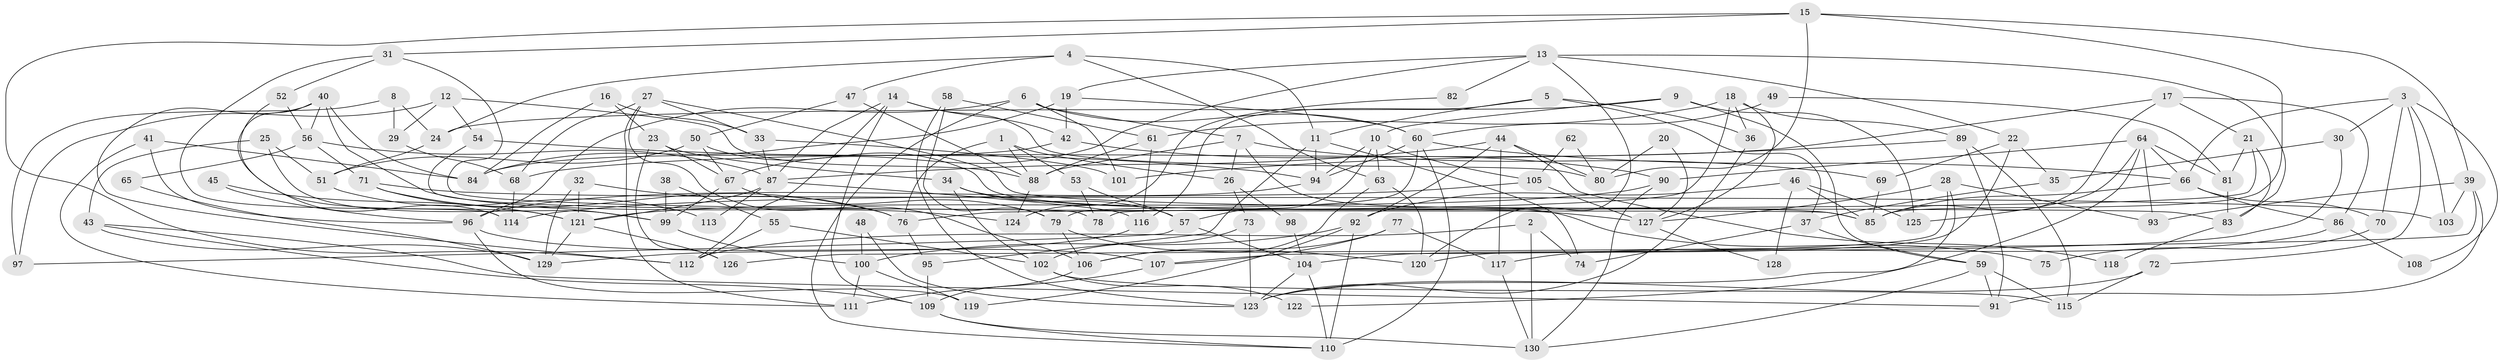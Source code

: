 // coarse degree distribution, {5: 0.2153846153846154, 4: 0.2, 2: 0.2, 6: 0.1076923076923077, 3: 0.1076923076923077, 8: 0.015384615384615385, 9: 0.03076923076923077, 7: 0.046153846153846156, 14: 0.015384615384615385, 12: 0.015384615384615385, 11: 0.015384615384615385, 15: 0.015384615384615385, 10: 0.015384615384615385}
// Generated by graph-tools (version 1.1) at 2025/53/03/04/25 21:53:02]
// undirected, 130 vertices, 260 edges
graph export_dot {
graph [start="1"]
  node [color=gray90,style=filled];
  1;
  2;
  3;
  4;
  5;
  6;
  7;
  8;
  9;
  10;
  11;
  12;
  13;
  14;
  15;
  16;
  17;
  18;
  19;
  20;
  21;
  22;
  23;
  24;
  25;
  26;
  27;
  28;
  29;
  30;
  31;
  32;
  33;
  34;
  35;
  36;
  37;
  38;
  39;
  40;
  41;
  42;
  43;
  44;
  45;
  46;
  47;
  48;
  49;
  50;
  51;
  52;
  53;
  54;
  55;
  56;
  57;
  58;
  59;
  60;
  61;
  62;
  63;
  64;
  65;
  66;
  67;
  68;
  69;
  70;
  71;
  72;
  73;
  74;
  75;
  76;
  77;
  78;
  79;
  80;
  81;
  82;
  83;
  84;
  85;
  86;
  87;
  88;
  89;
  90;
  91;
  92;
  93;
  94;
  95;
  96;
  97;
  98;
  99;
  100;
  101;
  102;
  103;
  104;
  105;
  106;
  107;
  108;
  109;
  110;
  111;
  112;
  113;
  114;
  115;
  116;
  117;
  118;
  119;
  120;
  121;
  122;
  123;
  124;
  125;
  126;
  127;
  128;
  129;
  130;
  1 -- 76;
  1 -- 26;
  1 -- 53;
  1 -- 88;
  2 -- 130;
  2 -- 112;
  2 -- 74;
  3 -- 66;
  3 -- 103;
  3 -- 30;
  3 -- 70;
  3 -- 72;
  3 -- 108;
  4 -- 11;
  4 -- 47;
  4 -- 24;
  4 -- 63;
  5 -- 37;
  5 -- 116;
  5 -- 11;
  5 -- 36;
  6 -- 60;
  6 -- 110;
  6 -- 7;
  6 -- 96;
  6 -- 101;
  7 -- 69;
  7 -- 26;
  7 -- 75;
  7 -- 88;
  8 -- 24;
  8 -- 97;
  8 -- 29;
  9 -- 59;
  9 -- 125;
  9 -- 10;
  9 -- 24;
  10 -- 94;
  10 -- 57;
  10 -- 63;
  10 -- 105;
  11 -- 74;
  11 -- 94;
  11 -- 95;
  12 -- 29;
  12 -- 88;
  12 -- 54;
  12 -- 97;
  13 -- 19;
  13 -- 120;
  13 -- 22;
  13 -- 67;
  13 -- 82;
  13 -- 83;
  14 -- 112;
  14 -- 87;
  14 -- 42;
  14 -- 80;
  14 -- 109;
  15 -- 85;
  15 -- 80;
  15 -- 31;
  15 -- 39;
  15 -- 112;
  16 -- 33;
  16 -- 23;
  16 -- 84;
  17 -- 86;
  17 -- 85;
  17 -- 21;
  17 -- 68;
  18 -- 127;
  18 -- 61;
  18 -- 36;
  18 -- 76;
  18 -- 89;
  19 -- 42;
  19 -- 60;
  19 -- 84;
  20 -- 80;
  20 -- 127;
  21 -- 83;
  21 -- 78;
  21 -- 81;
  22 -- 120;
  22 -- 35;
  22 -- 69;
  23 -- 34;
  23 -- 67;
  23 -- 126;
  24 -- 51;
  25 -- 43;
  25 -- 99;
  25 -- 51;
  26 -- 73;
  26 -- 98;
  27 -- 83;
  27 -- 106;
  27 -- 33;
  27 -- 68;
  27 -- 111;
  28 -- 123;
  28 -- 107;
  28 -- 93;
  28 -- 127;
  29 -- 68;
  30 -- 104;
  30 -- 35;
  31 -- 52;
  31 -- 85;
  31 -- 114;
  32 -- 76;
  32 -- 121;
  32 -- 129;
  33 -- 101;
  33 -- 87;
  34 -- 57;
  34 -- 127;
  34 -- 102;
  35 -- 37;
  36 -- 123;
  37 -- 59;
  37 -- 74;
  38 -- 99;
  38 -- 55;
  39 -- 91;
  39 -- 93;
  39 -- 103;
  39 -- 126;
  40 -- 114;
  40 -- 84;
  40 -- 56;
  40 -- 112;
  40 -- 124;
  41 -- 111;
  41 -- 84;
  41 -- 96;
  42 -- 84;
  42 -- 90;
  43 -- 109;
  43 -- 129;
  43 -- 91;
  44 -- 92;
  44 -- 117;
  44 -- 80;
  44 -- 87;
  44 -- 118;
  45 -- 96;
  45 -- 121;
  46 -- 85;
  46 -- 92;
  46 -- 125;
  46 -- 128;
  47 -- 88;
  47 -- 50;
  48 -- 100;
  48 -- 123;
  49 -- 60;
  49 -- 81;
  50 -- 51;
  50 -- 85;
  50 -- 67;
  51 -- 113;
  52 -- 121;
  52 -- 56;
  53 -- 78;
  53 -- 57;
  54 -- 94;
  54 -- 78;
  55 -- 112;
  55 -- 102;
  56 -- 87;
  56 -- 65;
  56 -- 71;
  57 -- 97;
  57 -- 104;
  58 -- 123;
  58 -- 61;
  58 -- 79;
  59 -- 130;
  59 -- 115;
  59 -- 91;
  60 -- 94;
  60 -- 79;
  60 -- 66;
  60 -- 110;
  61 -- 116;
  61 -- 88;
  62 -- 80;
  62 -- 105;
  63 -- 106;
  63 -- 120;
  64 -- 90;
  64 -- 93;
  64 -- 66;
  64 -- 81;
  64 -- 122;
  64 -- 125;
  65 -- 129;
  66 -- 70;
  66 -- 85;
  66 -- 86;
  67 -- 79;
  67 -- 99;
  68 -- 114;
  69 -- 85;
  70 -- 75;
  71 -- 76;
  71 -- 99;
  71 -- 103;
  72 -- 123;
  72 -- 115;
  73 -- 102;
  73 -- 123;
  76 -- 95;
  77 -- 106;
  77 -- 107;
  77 -- 117;
  79 -- 106;
  79 -- 120;
  81 -- 83;
  82 -- 124;
  83 -- 118;
  86 -- 117;
  86 -- 108;
  87 -- 113;
  87 -- 116;
  87 -- 121;
  88 -- 124;
  89 -- 91;
  89 -- 101;
  89 -- 115;
  90 -- 121;
  90 -- 130;
  92 -- 100;
  92 -- 110;
  92 -- 119;
  94 -- 96;
  95 -- 109;
  96 -- 107;
  96 -- 119;
  98 -- 104;
  99 -- 100;
  100 -- 119;
  100 -- 111;
  102 -- 115;
  102 -- 122;
  104 -- 110;
  104 -- 123;
  105 -- 114;
  105 -- 127;
  106 -- 109;
  107 -- 111;
  109 -- 110;
  109 -- 130;
  116 -- 129;
  117 -- 130;
  121 -- 126;
  121 -- 129;
  127 -- 128;
}
